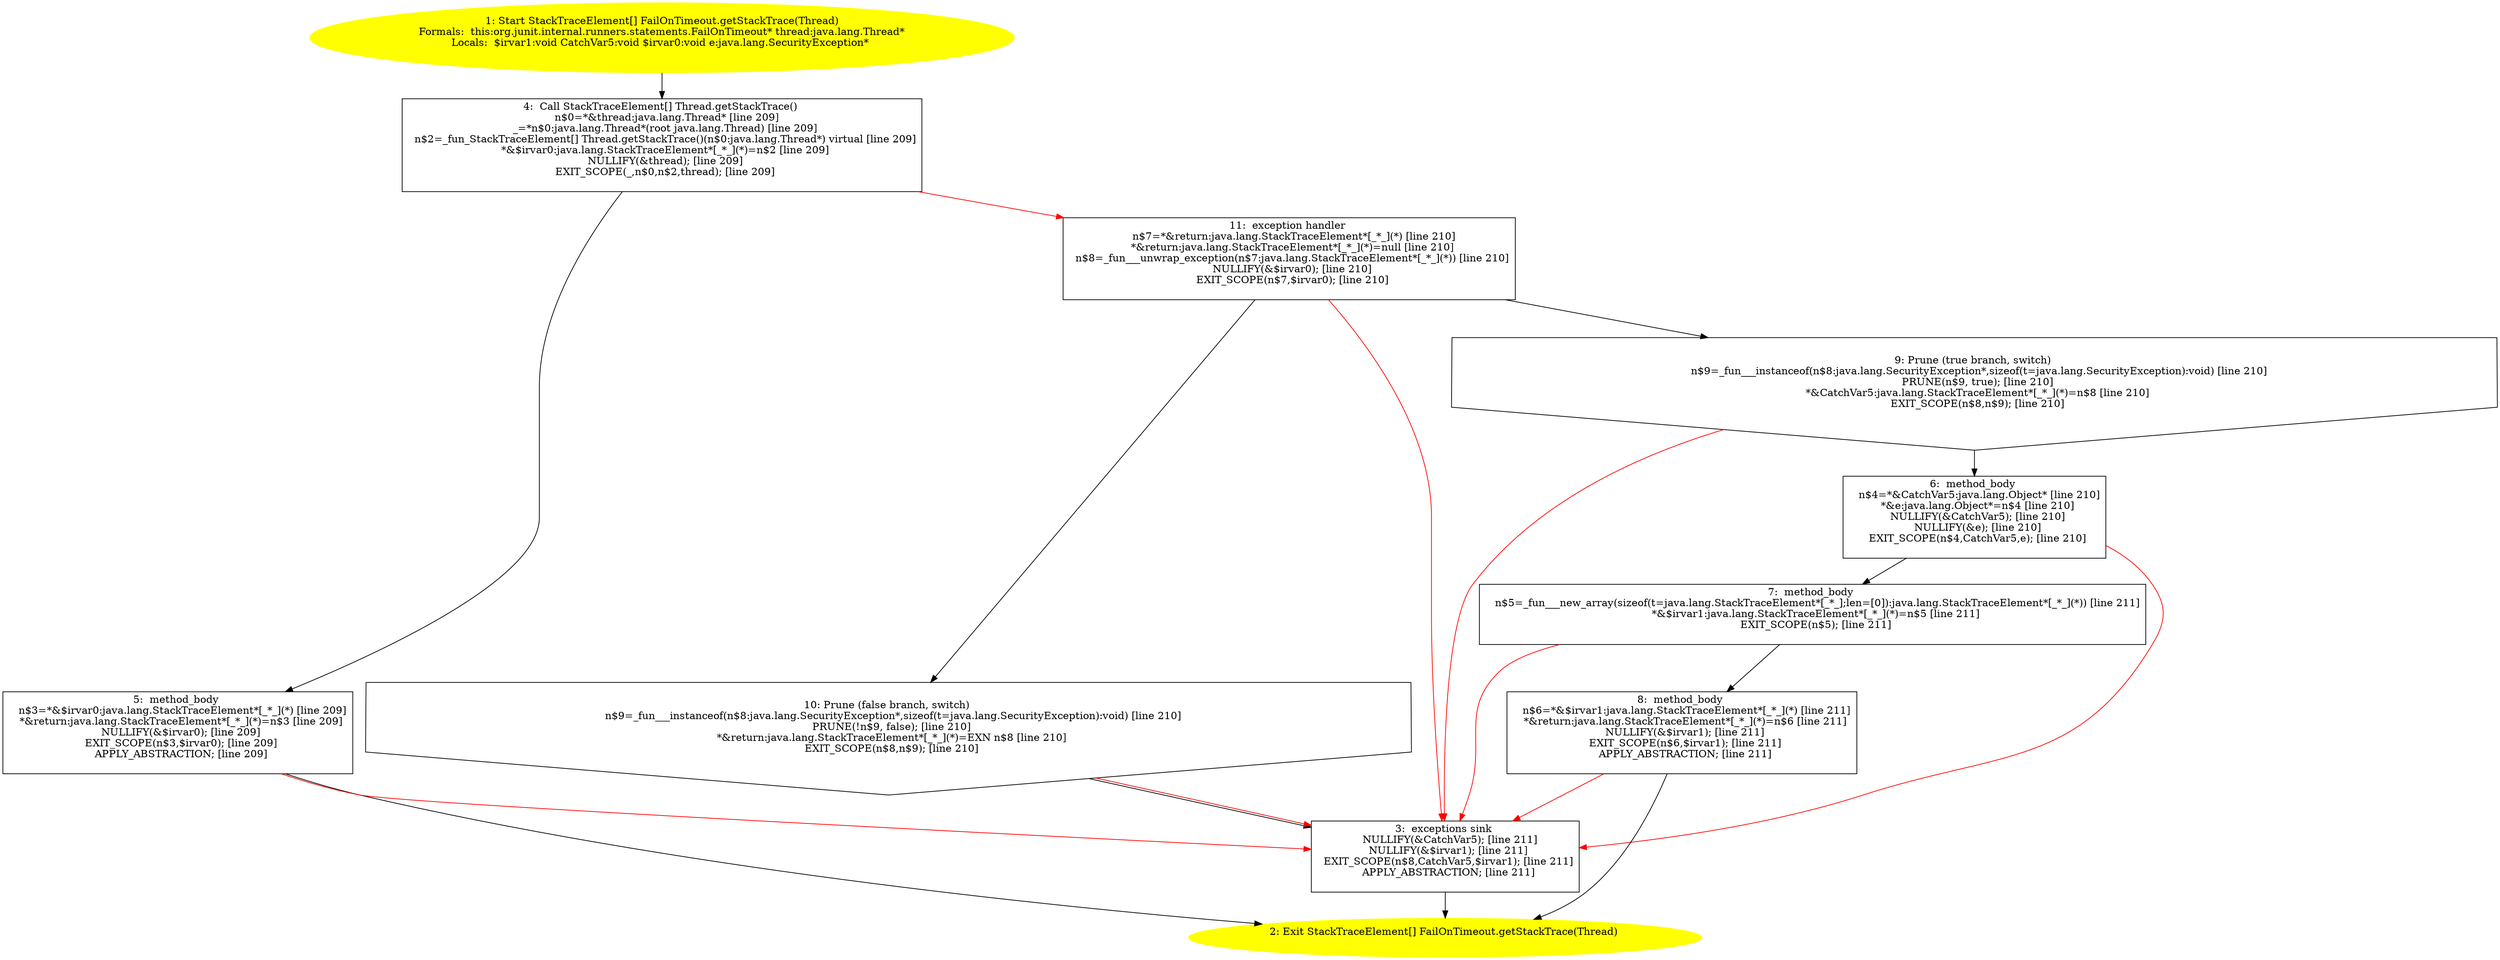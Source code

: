 /* @generated */
digraph cfg {
"org.junit.internal.runners.statements.FailOnTimeout.getStackTrace(java.lang.Thread):java.lang.StackT.06b3922d635fc26645bda229f9a1202a_1" [label="1: Start StackTraceElement[] FailOnTimeout.getStackTrace(Thread)\nFormals:  this:org.junit.internal.runners.statements.FailOnTimeout* thread:java.lang.Thread*\nLocals:  $irvar1:void CatchVar5:void $irvar0:void e:java.lang.SecurityException* \n  " color=yellow style=filled]
	

	 "org.junit.internal.runners.statements.FailOnTimeout.getStackTrace(java.lang.Thread):java.lang.StackT.06b3922d635fc26645bda229f9a1202a_1" -> "org.junit.internal.runners.statements.FailOnTimeout.getStackTrace(java.lang.Thread):java.lang.StackT.06b3922d635fc26645bda229f9a1202a_4" ;
"org.junit.internal.runners.statements.FailOnTimeout.getStackTrace(java.lang.Thread):java.lang.StackT.06b3922d635fc26645bda229f9a1202a_2" [label="2: Exit StackTraceElement[] FailOnTimeout.getStackTrace(Thread) \n  " color=yellow style=filled]
	

"org.junit.internal.runners.statements.FailOnTimeout.getStackTrace(java.lang.Thread):java.lang.StackT.06b3922d635fc26645bda229f9a1202a_3" [label="3:  exceptions sink \n   NULLIFY(&CatchVar5); [line 211]\n  NULLIFY(&$irvar1); [line 211]\n  EXIT_SCOPE(n$8,CatchVar5,$irvar1); [line 211]\n  APPLY_ABSTRACTION; [line 211]\n " shape="box"]
	

	 "org.junit.internal.runners.statements.FailOnTimeout.getStackTrace(java.lang.Thread):java.lang.StackT.06b3922d635fc26645bda229f9a1202a_3" -> "org.junit.internal.runners.statements.FailOnTimeout.getStackTrace(java.lang.Thread):java.lang.StackT.06b3922d635fc26645bda229f9a1202a_2" ;
"org.junit.internal.runners.statements.FailOnTimeout.getStackTrace(java.lang.Thread):java.lang.StackT.06b3922d635fc26645bda229f9a1202a_4" [label="4:  Call StackTraceElement[] Thread.getStackTrace() \n   n$0=*&thread:java.lang.Thread* [line 209]\n  _=*n$0:java.lang.Thread*(root java.lang.Thread) [line 209]\n  n$2=_fun_StackTraceElement[] Thread.getStackTrace()(n$0:java.lang.Thread*) virtual [line 209]\n  *&$irvar0:java.lang.StackTraceElement*[_*_](*)=n$2 [line 209]\n  NULLIFY(&thread); [line 209]\n  EXIT_SCOPE(_,n$0,n$2,thread); [line 209]\n " shape="box"]
	

	 "org.junit.internal.runners.statements.FailOnTimeout.getStackTrace(java.lang.Thread):java.lang.StackT.06b3922d635fc26645bda229f9a1202a_4" -> "org.junit.internal.runners.statements.FailOnTimeout.getStackTrace(java.lang.Thread):java.lang.StackT.06b3922d635fc26645bda229f9a1202a_5" ;
	 "org.junit.internal.runners.statements.FailOnTimeout.getStackTrace(java.lang.Thread):java.lang.StackT.06b3922d635fc26645bda229f9a1202a_4" -> "org.junit.internal.runners.statements.FailOnTimeout.getStackTrace(java.lang.Thread):java.lang.StackT.06b3922d635fc26645bda229f9a1202a_11" [color="red" ];
"org.junit.internal.runners.statements.FailOnTimeout.getStackTrace(java.lang.Thread):java.lang.StackT.06b3922d635fc26645bda229f9a1202a_5" [label="5:  method_body \n   n$3=*&$irvar0:java.lang.StackTraceElement*[_*_](*) [line 209]\n  *&return:java.lang.StackTraceElement*[_*_](*)=n$3 [line 209]\n  NULLIFY(&$irvar0); [line 209]\n  EXIT_SCOPE(n$3,$irvar0); [line 209]\n  APPLY_ABSTRACTION; [line 209]\n " shape="box"]
	

	 "org.junit.internal.runners.statements.FailOnTimeout.getStackTrace(java.lang.Thread):java.lang.StackT.06b3922d635fc26645bda229f9a1202a_5" -> "org.junit.internal.runners.statements.FailOnTimeout.getStackTrace(java.lang.Thread):java.lang.StackT.06b3922d635fc26645bda229f9a1202a_2" ;
	 "org.junit.internal.runners.statements.FailOnTimeout.getStackTrace(java.lang.Thread):java.lang.StackT.06b3922d635fc26645bda229f9a1202a_5" -> "org.junit.internal.runners.statements.FailOnTimeout.getStackTrace(java.lang.Thread):java.lang.StackT.06b3922d635fc26645bda229f9a1202a_3" [color="red" ];
"org.junit.internal.runners.statements.FailOnTimeout.getStackTrace(java.lang.Thread):java.lang.StackT.06b3922d635fc26645bda229f9a1202a_6" [label="6:  method_body \n   n$4=*&CatchVar5:java.lang.Object* [line 210]\n  *&e:java.lang.Object*=n$4 [line 210]\n  NULLIFY(&CatchVar5); [line 210]\n  NULLIFY(&e); [line 210]\n  EXIT_SCOPE(n$4,CatchVar5,e); [line 210]\n " shape="box"]
	

	 "org.junit.internal.runners.statements.FailOnTimeout.getStackTrace(java.lang.Thread):java.lang.StackT.06b3922d635fc26645bda229f9a1202a_6" -> "org.junit.internal.runners.statements.FailOnTimeout.getStackTrace(java.lang.Thread):java.lang.StackT.06b3922d635fc26645bda229f9a1202a_7" ;
	 "org.junit.internal.runners.statements.FailOnTimeout.getStackTrace(java.lang.Thread):java.lang.StackT.06b3922d635fc26645bda229f9a1202a_6" -> "org.junit.internal.runners.statements.FailOnTimeout.getStackTrace(java.lang.Thread):java.lang.StackT.06b3922d635fc26645bda229f9a1202a_3" [color="red" ];
"org.junit.internal.runners.statements.FailOnTimeout.getStackTrace(java.lang.Thread):java.lang.StackT.06b3922d635fc26645bda229f9a1202a_7" [label="7:  method_body \n   n$5=_fun___new_array(sizeof(t=java.lang.StackTraceElement*[_*_];len=[0]):java.lang.StackTraceElement*[_*_](*)) [line 211]\n  *&$irvar1:java.lang.StackTraceElement*[_*_](*)=n$5 [line 211]\n  EXIT_SCOPE(n$5); [line 211]\n " shape="box"]
	

	 "org.junit.internal.runners.statements.FailOnTimeout.getStackTrace(java.lang.Thread):java.lang.StackT.06b3922d635fc26645bda229f9a1202a_7" -> "org.junit.internal.runners.statements.FailOnTimeout.getStackTrace(java.lang.Thread):java.lang.StackT.06b3922d635fc26645bda229f9a1202a_8" ;
	 "org.junit.internal.runners.statements.FailOnTimeout.getStackTrace(java.lang.Thread):java.lang.StackT.06b3922d635fc26645bda229f9a1202a_7" -> "org.junit.internal.runners.statements.FailOnTimeout.getStackTrace(java.lang.Thread):java.lang.StackT.06b3922d635fc26645bda229f9a1202a_3" [color="red" ];
"org.junit.internal.runners.statements.FailOnTimeout.getStackTrace(java.lang.Thread):java.lang.StackT.06b3922d635fc26645bda229f9a1202a_8" [label="8:  method_body \n   n$6=*&$irvar1:java.lang.StackTraceElement*[_*_](*) [line 211]\n  *&return:java.lang.StackTraceElement*[_*_](*)=n$6 [line 211]\n  NULLIFY(&$irvar1); [line 211]\n  EXIT_SCOPE(n$6,$irvar1); [line 211]\n  APPLY_ABSTRACTION; [line 211]\n " shape="box"]
	

	 "org.junit.internal.runners.statements.FailOnTimeout.getStackTrace(java.lang.Thread):java.lang.StackT.06b3922d635fc26645bda229f9a1202a_8" -> "org.junit.internal.runners.statements.FailOnTimeout.getStackTrace(java.lang.Thread):java.lang.StackT.06b3922d635fc26645bda229f9a1202a_2" ;
	 "org.junit.internal.runners.statements.FailOnTimeout.getStackTrace(java.lang.Thread):java.lang.StackT.06b3922d635fc26645bda229f9a1202a_8" -> "org.junit.internal.runners.statements.FailOnTimeout.getStackTrace(java.lang.Thread):java.lang.StackT.06b3922d635fc26645bda229f9a1202a_3" [color="red" ];
"org.junit.internal.runners.statements.FailOnTimeout.getStackTrace(java.lang.Thread):java.lang.StackT.06b3922d635fc26645bda229f9a1202a_9" [label="9: Prune (true branch, switch) \n   n$9=_fun___instanceof(n$8:java.lang.SecurityException*,sizeof(t=java.lang.SecurityException):void) [line 210]\n  PRUNE(n$9, true); [line 210]\n  *&CatchVar5:java.lang.StackTraceElement*[_*_](*)=n$8 [line 210]\n  EXIT_SCOPE(n$8,n$9); [line 210]\n " shape="invhouse"]
	

	 "org.junit.internal.runners.statements.FailOnTimeout.getStackTrace(java.lang.Thread):java.lang.StackT.06b3922d635fc26645bda229f9a1202a_9" -> "org.junit.internal.runners.statements.FailOnTimeout.getStackTrace(java.lang.Thread):java.lang.StackT.06b3922d635fc26645bda229f9a1202a_6" ;
	 "org.junit.internal.runners.statements.FailOnTimeout.getStackTrace(java.lang.Thread):java.lang.StackT.06b3922d635fc26645bda229f9a1202a_9" -> "org.junit.internal.runners.statements.FailOnTimeout.getStackTrace(java.lang.Thread):java.lang.StackT.06b3922d635fc26645bda229f9a1202a_3" [color="red" ];
"org.junit.internal.runners.statements.FailOnTimeout.getStackTrace(java.lang.Thread):java.lang.StackT.06b3922d635fc26645bda229f9a1202a_10" [label="10: Prune (false branch, switch) \n   n$9=_fun___instanceof(n$8:java.lang.SecurityException*,sizeof(t=java.lang.SecurityException):void) [line 210]\n  PRUNE(!n$9, false); [line 210]\n  *&return:java.lang.StackTraceElement*[_*_](*)=EXN n$8 [line 210]\n  EXIT_SCOPE(n$8,n$9); [line 210]\n " shape="invhouse"]
	

	 "org.junit.internal.runners.statements.FailOnTimeout.getStackTrace(java.lang.Thread):java.lang.StackT.06b3922d635fc26645bda229f9a1202a_10" -> "org.junit.internal.runners.statements.FailOnTimeout.getStackTrace(java.lang.Thread):java.lang.StackT.06b3922d635fc26645bda229f9a1202a_3" ;
	 "org.junit.internal.runners.statements.FailOnTimeout.getStackTrace(java.lang.Thread):java.lang.StackT.06b3922d635fc26645bda229f9a1202a_10" -> "org.junit.internal.runners.statements.FailOnTimeout.getStackTrace(java.lang.Thread):java.lang.StackT.06b3922d635fc26645bda229f9a1202a_3" [color="red" ];
"org.junit.internal.runners.statements.FailOnTimeout.getStackTrace(java.lang.Thread):java.lang.StackT.06b3922d635fc26645bda229f9a1202a_11" [label="11:  exception handler \n   n$7=*&return:java.lang.StackTraceElement*[_*_](*) [line 210]\n  *&return:java.lang.StackTraceElement*[_*_](*)=null [line 210]\n  n$8=_fun___unwrap_exception(n$7:java.lang.StackTraceElement*[_*_](*)) [line 210]\n  NULLIFY(&$irvar0); [line 210]\n  EXIT_SCOPE(n$7,$irvar0); [line 210]\n " shape="box"]
	

	 "org.junit.internal.runners.statements.FailOnTimeout.getStackTrace(java.lang.Thread):java.lang.StackT.06b3922d635fc26645bda229f9a1202a_11" -> "org.junit.internal.runners.statements.FailOnTimeout.getStackTrace(java.lang.Thread):java.lang.StackT.06b3922d635fc26645bda229f9a1202a_9" ;
	 "org.junit.internal.runners.statements.FailOnTimeout.getStackTrace(java.lang.Thread):java.lang.StackT.06b3922d635fc26645bda229f9a1202a_11" -> "org.junit.internal.runners.statements.FailOnTimeout.getStackTrace(java.lang.Thread):java.lang.StackT.06b3922d635fc26645bda229f9a1202a_10" ;
	 "org.junit.internal.runners.statements.FailOnTimeout.getStackTrace(java.lang.Thread):java.lang.StackT.06b3922d635fc26645bda229f9a1202a_11" -> "org.junit.internal.runners.statements.FailOnTimeout.getStackTrace(java.lang.Thread):java.lang.StackT.06b3922d635fc26645bda229f9a1202a_3" [color="red" ];
}
